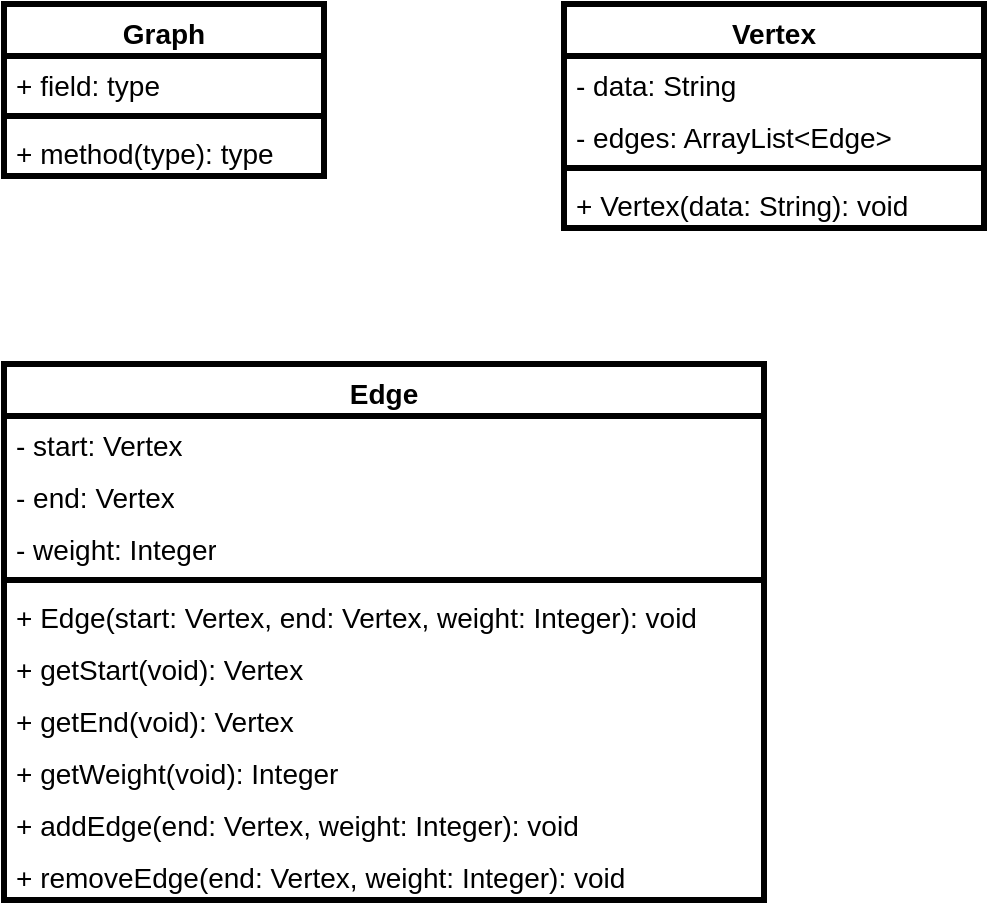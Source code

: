 <mxfile version="24.1.0" type="device">
  <diagram name="Page-1" id="LusO8w-uDZQ82IoLLCTE">
    <mxGraphModel dx="864" dy="516" grid="1" gridSize="10" guides="1" tooltips="1" connect="1" arrows="1" fold="1" page="1" pageScale="1" pageWidth="1169" pageHeight="827" math="0" shadow="0">
      <root>
        <mxCell id="0" />
        <mxCell id="1" parent="0" />
        <mxCell id="x9fCQwl261I5bFMQsJYM-1" value="Graph" style="swimlane;fontStyle=1;align=center;verticalAlign=top;childLayout=stackLayout;horizontal=1;startSize=26;horizontalStack=0;resizeParent=1;resizeParentMax=0;resizeLast=0;collapsible=1;marginBottom=0;whiteSpace=wrap;html=1;fontSize=14;strokeWidth=3;" parent="1" vertex="1">
          <mxGeometry x="110" y="110" width="160" height="86" as="geometry" />
        </mxCell>
        <mxCell id="x9fCQwl261I5bFMQsJYM-2" value="+ field: type" style="text;strokeColor=none;fillColor=none;align=left;verticalAlign=top;spacingLeft=4;spacingRight=4;overflow=hidden;rotatable=0;points=[[0,0.5],[1,0.5]];portConstraint=eastwest;whiteSpace=wrap;html=1;fontSize=14;strokeWidth=3;" parent="x9fCQwl261I5bFMQsJYM-1" vertex="1">
          <mxGeometry y="26" width="160" height="26" as="geometry" />
        </mxCell>
        <mxCell id="x9fCQwl261I5bFMQsJYM-3" value="" style="line;strokeWidth=3;fillColor=none;align=left;verticalAlign=middle;spacingTop=-1;spacingLeft=3;spacingRight=3;rotatable=0;labelPosition=right;points=[];portConstraint=eastwest;strokeColor=inherit;fontSize=14;" parent="x9fCQwl261I5bFMQsJYM-1" vertex="1">
          <mxGeometry y="52" width="160" height="8" as="geometry" />
        </mxCell>
        <mxCell id="x9fCQwl261I5bFMQsJYM-4" value="+ method(type): type" style="text;strokeColor=none;fillColor=none;align=left;verticalAlign=top;spacingLeft=4;spacingRight=4;overflow=hidden;rotatable=0;points=[[0,0.5],[1,0.5]];portConstraint=eastwest;whiteSpace=wrap;html=1;fontSize=14;strokeWidth=3;" parent="x9fCQwl261I5bFMQsJYM-1" vertex="1">
          <mxGeometry y="60" width="160" height="26" as="geometry" />
        </mxCell>
        <mxCell id="x9fCQwl261I5bFMQsJYM-5" value="Vertex&lt;div style=&quot;font-size: 14px;&quot;&gt;&lt;br style=&quot;font-size: 14px;&quot;&gt;&lt;/div&gt;" style="swimlane;fontStyle=1;align=center;verticalAlign=top;childLayout=stackLayout;horizontal=1;startSize=26;horizontalStack=0;resizeParent=1;resizeParentMax=0;resizeLast=0;collapsible=1;marginBottom=0;whiteSpace=wrap;html=1;fontSize=14;strokeWidth=3;" parent="1" vertex="1">
          <mxGeometry x="390" y="110" width="210" height="112" as="geometry" />
        </mxCell>
        <mxCell id="x9fCQwl261I5bFMQsJYM-6" value="- data: String" style="text;strokeColor=none;fillColor=none;align=left;verticalAlign=top;spacingLeft=4;spacingRight=4;overflow=hidden;rotatable=0;points=[[0,0.5],[1,0.5]];portConstraint=eastwest;whiteSpace=wrap;html=1;fontSize=14;strokeWidth=3;" parent="x9fCQwl261I5bFMQsJYM-5" vertex="1">
          <mxGeometry y="26" width="210" height="26" as="geometry" />
        </mxCell>
        <mxCell id="_URIPSMSyRfhjolUOs77-1" value="- edges: ArrayList&amp;lt;Edge&amp;gt;" style="text;strokeColor=none;fillColor=none;align=left;verticalAlign=top;spacingLeft=4;spacingRight=4;overflow=hidden;rotatable=0;points=[[0,0.5],[1,0.5]];portConstraint=eastwest;whiteSpace=wrap;html=1;fontSize=14;strokeWidth=3;" vertex="1" parent="x9fCQwl261I5bFMQsJYM-5">
          <mxGeometry y="52" width="210" height="26" as="geometry" />
        </mxCell>
        <mxCell id="x9fCQwl261I5bFMQsJYM-7" value="" style="line;strokeWidth=3;fillColor=none;align=left;verticalAlign=middle;spacingTop=-1;spacingLeft=3;spacingRight=3;rotatable=0;labelPosition=right;points=[];portConstraint=eastwest;strokeColor=inherit;fontSize=14;" parent="x9fCQwl261I5bFMQsJYM-5" vertex="1">
          <mxGeometry y="78" width="210" height="8" as="geometry" />
        </mxCell>
        <mxCell id="x9fCQwl261I5bFMQsJYM-8" value="+ Vertex(data: String): void" style="text;strokeColor=none;fillColor=none;align=left;verticalAlign=top;spacingLeft=4;spacingRight=4;overflow=hidden;rotatable=0;points=[[0,0.5],[1,0.5]];portConstraint=eastwest;whiteSpace=wrap;html=1;fontSize=14;strokeWidth=3;" parent="x9fCQwl261I5bFMQsJYM-5" vertex="1">
          <mxGeometry y="86" width="210" height="26" as="geometry" />
        </mxCell>
        <mxCell id="x9fCQwl261I5bFMQsJYM-9" value="Edge" style="swimlane;fontStyle=1;align=center;verticalAlign=top;childLayout=stackLayout;horizontal=1;startSize=26;horizontalStack=0;resizeParent=1;resizeParentMax=0;resizeLast=0;collapsible=1;marginBottom=0;whiteSpace=wrap;html=1;fontSize=14;strokeWidth=3;" parent="1" vertex="1">
          <mxGeometry x="110" y="290" width="380" height="268" as="geometry" />
        </mxCell>
        <mxCell id="x9fCQwl261I5bFMQsJYM-10" value="- start: Vertex" style="text;strokeColor=none;fillColor=none;align=left;verticalAlign=top;spacingLeft=4;spacingRight=4;overflow=hidden;rotatable=0;points=[[0,0.5],[1,0.5]];portConstraint=eastwest;whiteSpace=wrap;html=1;fontSize=14;strokeWidth=3;" parent="x9fCQwl261I5bFMQsJYM-9" vertex="1">
          <mxGeometry y="26" width="380" height="26" as="geometry" />
        </mxCell>
        <mxCell id="x9fCQwl261I5bFMQsJYM-13" value="- end: Vertex" style="text;strokeColor=none;fillColor=none;align=left;verticalAlign=top;spacingLeft=4;spacingRight=4;overflow=hidden;rotatable=0;points=[[0,0.5],[1,0.5]];portConstraint=eastwest;whiteSpace=wrap;html=1;fontSize=14;strokeWidth=3;" parent="x9fCQwl261I5bFMQsJYM-9" vertex="1">
          <mxGeometry y="52" width="380" height="26" as="geometry" />
        </mxCell>
        <mxCell id="x9fCQwl261I5bFMQsJYM-14" value="- weight: Integer" style="text;strokeColor=none;fillColor=none;align=left;verticalAlign=top;spacingLeft=4;spacingRight=4;overflow=hidden;rotatable=0;points=[[0,0.5],[1,0.5]];portConstraint=eastwest;whiteSpace=wrap;html=1;fontSize=14;strokeWidth=3;" parent="x9fCQwl261I5bFMQsJYM-9" vertex="1">
          <mxGeometry y="78" width="380" height="26" as="geometry" />
        </mxCell>
        <mxCell id="x9fCQwl261I5bFMQsJYM-11" value="" style="line;strokeWidth=3;fillColor=none;align=left;verticalAlign=middle;spacingTop=-1;spacingLeft=3;spacingRight=3;rotatable=0;labelPosition=right;points=[];portConstraint=eastwest;strokeColor=inherit;fontSize=14;" parent="x9fCQwl261I5bFMQsJYM-9" vertex="1">
          <mxGeometry y="104" width="380" height="8" as="geometry" />
        </mxCell>
        <mxCell id="x9fCQwl261I5bFMQsJYM-12" value="+ Edge(start: Vertex, end: Vertex, weight: Integer): void" style="text;strokeColor=none;fillColor=none;align=left;verticalAlign=top;spacingLeft=4;spacingRight=4;overflow=hidden;rotatable=0;points=[[0,0.5],[1,0.5]];portConstraint=eastwest;whiteSpace=wrap;html=1;fontSize=14;strokeWidth=3;" parent="x9fCQwl261I5bFMQsJYM-9" vertex="1">
          <mxGeometry y="112" width="380" height="26" as="geometry" />
        </mxCell>
        <mxCell id="_URIPSMSyRfhjolUOs77-2" value="+ getStart(void): Vertex" style="text;strokeColor=none;fillColor=none;align=left;verticalAlign=top;spacingLeft=4;spacingRight=4;overflow=hidden;rotatable=0;points=[[0,0.5],[1,0.5]];portConstraint=eastwest;whiteSpace=wrap;html=1;fontSize=14;strokeWidth=3;" vertex="1" parent="x9fCQwl261I5bFMQsJYM-9">
          <mxGeometry y="138" width="380" height="26" as="geometry" />
        </mxCell>
        <mxCell id="_URIPSMSyRfhjolUOs77-3" value="+ getEnd(void): Vertex" style="text;strokeColor=none;fillColor=none;align=left;verticalAlign=top;spacingLeft=4;spacingRight=4;overflow=hidden;rotatable=0;points=[[0,0.5],[1,0.5]];portConstraint=eastwest;whiteSpace=wrap;html=1;fontSize=14;strokeWidth=3;" vertex="1" parent="x9fCQwl261I5bFMQsJYM-9">
          <mxGeometry y="164" width="380" height="26" as="geometry" />
        </mxCell>
        <mxCell id="_URIPSMSyRfhjolUOs77-4" value="+ getWeight(void): Integer" style="text;strokeColor=none;fillColor=none;align=left;verticalAlign=top;spacingLeft=4;spacingRight=4;overflow=hidden;rotatable=0;points=[[0,0.5],[1,0.5]];portConstraint=eastwest;whiteSpace=wrap;html=1;fontSize=14;strokeWidth=3;" vertex="1" parent="x9fCQwl261I5bFMQsJYM-9">
          <mxGeometry y="190" width="380" height="26" as="geometry" />
        </mxCell>
        <mxCell id="_URIPSMSyRfhjolUOs77-6" value="+ addEdge(end: Vertex, weight: Inte&lt;span style=&quot;color: rgba(0, 0, 0, 0); font-family: monospace; font-size: 0px; text-wrap: nowrap;&quot;&gt;%3CmxGraphModel%3E%3Croot%3E%3CmxCell%20id%3D%220%22%2F%3E%3CmxCell%20id%3D%221%22%20parent%3D%220%22%2F%3E%3CmxCell%20id%3D%222%22%20value%3D%22%2B%20getWeight(void)%3A%20Integer%22%20style%3D%22text%3BstrokeColor%3Dnone%3BfillColor%3Dnone%3Balign%3Dleft%3BverticalAlign%3Dtop%3BspacingLeft%3D4%3BspacingRight%3D4%3Boverflow%3Dhidden%3Brotatable%3D0%3Bpoints%3D%5B%5B0%2C0.5%5D%2C%5B1%2C0.5%5D%5D%3BportConstraint%3Deastwest%3BwhiteSpace%3Dwrap%3Bhtml%3D1%3BfontSize%3D14%3BstrokeWidth%3D3%3B%22%20vertex%3D%221%22%20parent%3D%221%22%3E%3CmxGeometry%20x%3D%22110%22%20y%3D%22480%22%20width%3D%22380%22%20height%3D%2226%22%20as%3D%22geometry%22%2F%3E%3C%2FmxCell%3E%3C%2Froot%3E%3C%2FmxGraphModel%3E&lt;/span&gt;ger): void" style="text;strokeColor=none;fillColor=none;align=left;verticalAlign=top;spacingLeft=4;spacingRight=4;overflow=hidden;rotatable=0;points=[[0,0.5],[1,0.5]];portConstraint=eastwest;whiteSpace=wrap;html=1;fontSize=14;strokeWidth=3;" vertex="1" parent="x9fCQwl261I5bFMQsJYM-9">
          <mxGeometry y="216" width="380" height="26" as="geometry" />
        </mxCell>
        <mxCell id="_URIPSMSyRfhjolUOs77-5" value="+ removeEdge(end: Vertex, weight: Inte&lt;span style=&quot;color: rgba(0, 0, 0, 0); font-family: monospace; font-size: 0px; text-wrap: nowrap;&quot;&gt;%3CmxGraphModel%3E%3Croot%3E%3CmxCell%20id%3D%220%22%2F%3E%3CmxCell%20id%3D%221%22%20parent%3D%220%22%2F%3E%3CmxCell%20id%3D%222%22%20value%3D%22%2B%20getWeight(void)%3A%20Integer%22%20style%3D%22text%3BstrokeColor%3Dnone%3BfillColor%3Dnone%3Balign%3Dleft%3BverticalAlign%3Dtop%3BspacingLeft%3D4%3BspacingRight%3D4%3Boverflow%3Dhidden%3Brotatable%3D0%3Bpoints%3D%5B%5B0%2C0.5%5D%2C%5B1%2C0.5%5D%5D%3BportConstraint%3Deastwest%3BwhiteSpace%3Dwrap%3Bhtml%3D1%3BfontSize%3D14%3BstrokeWidth%3D3%3B%22%20vertex%3D%221%22%20parent%3D%221%22%3E%3CmxGeometry%20x%3D%22110%22%20y%3D%22480%22%20width%3D%22380%22%20height%3D%2226%22%20as%3D%22geometry%22%2F%3E%3C%2FmxCell%3E%3C%2Froot%3E%3C%2FmxGraphModel%3E&lt;/span&gt;ger): void" style="text;strokeColor=none;fillColor=none;align=left;verticalAlign=top;spacingLeft=4;spacingRight=4;overflow=hidden;rotatable=0;points=[[0,0.5],[1,0.5]];portConstraint=eastwest;whiteSpace=wrap;html=1;fontSize=14;strokeWidth=3;" vertex="1" parent="x9fCQwl261I5bFMQsJYM-9">
          <mxGeometry y="242" width="380" height="26" as="geometry" />
        </mxCell>
      </root>
    </mxGraphModel>
  </diagram>
</mxfile>
